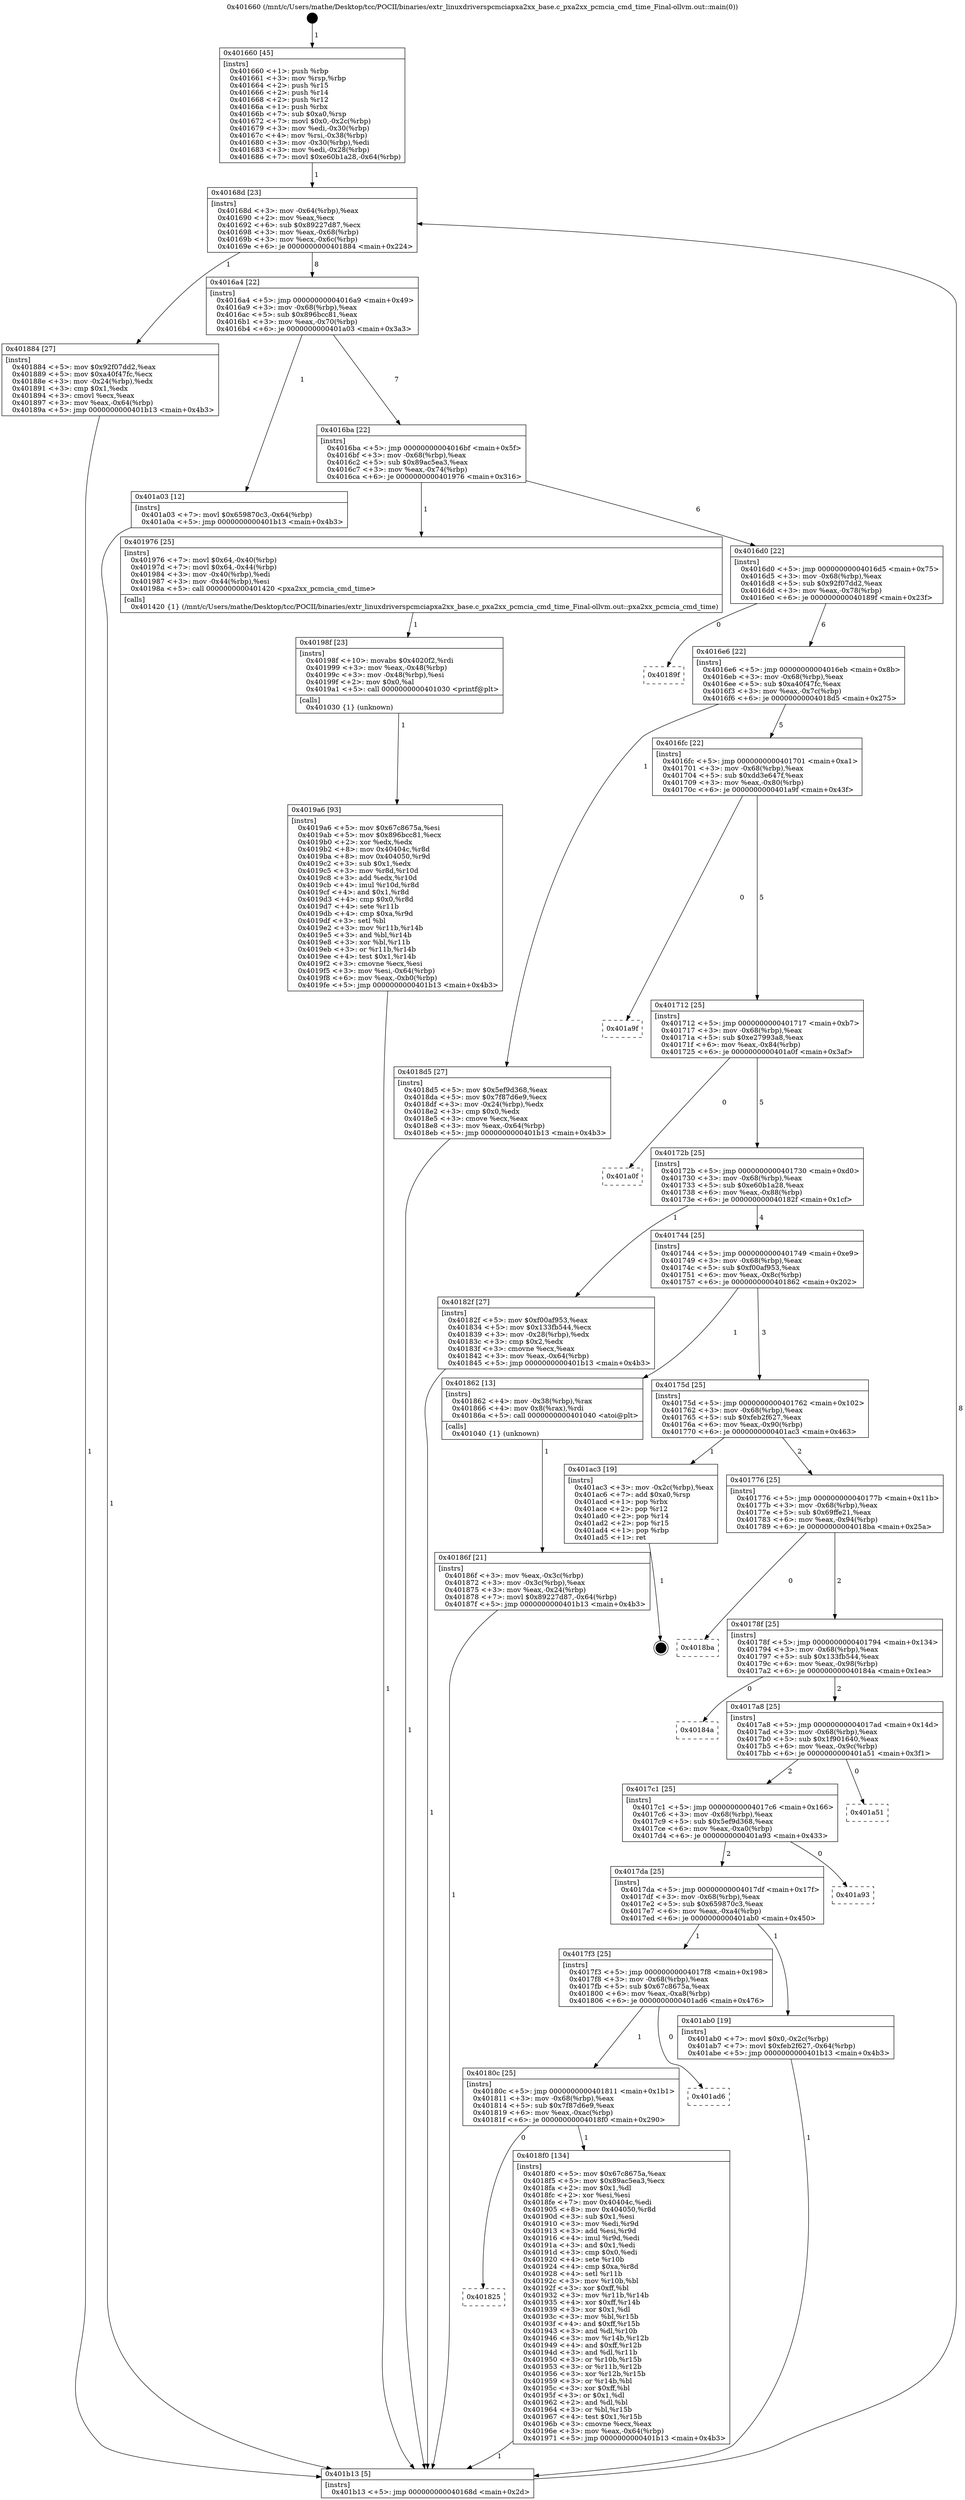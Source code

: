 digraph "0x401660" {
  label = "0x401660 (/mnt/c/Users/mathe/Desktop/tcc/POCII/binaries/extr_linuxdriverspcmciapxa2xx_base.c_pxa2xx_pcmcia_cmd_time_Final-ollvm.out::main(0))"
  labelloc = "t"
  node[shape=record]

  Entry [label="",width=0.3,height=0.3,shape=circle,fillcolor=black,style=filled]
  "0x40168d" [label="{
     0x40168d [23]\l
     | [instrs]\l
     &nbsp;&nbsp;0x40168d \<+3\>: mov -0x64(%rbp),%eax\l
     &nbsp;&nbsp;0x401690 \<+2\>: mov %eax,%ecx\l
     &nbsp;&nbsp;0x401692 \<+6\>: sub $0x89227d87,%ecx\l
     &nbsp;&nbsp;0x401698 \<+3\>: mov %eax,-0x68(%rbp)\l
     &nbsp;&nbsp;0x40169b \<+3\>: mov %ecx,-0x6c(%rbp)\l
     &nbsp;&nbsp;0x40169e \<+6\>: je 0000000000401884 \<main+0x224\>\l
  }"]
  "0x401884" [label="{
     0x401884 [27]\l
     | [instrs]\l
     &nbsp;&nbsp;0x401884 \<+5\>: mov $0x92f07dd2,%eax\l
     &nbsp;&nbsp;0x401889 \<+5\>: mov $0xa40f47fc,%ecx\l
     &nbsp;&nbsp;0x40188e \<+3\>: mov -0x24(%rbp),%edx\l
     &nbsp;&nbsp;0x401891 \<+3\>: cmp $0x1,%edx\l
     &nbsp;&nbsp;0x401894 \<+3\>: cmovl %ecx,%eax\l
     &nbsp;&nbsp;0x401897 \<+3\>: mov %eax,-0x64(%rbp)\l
     &nbsp;&nbsp;0x40189a \<+5\>: jmp 0000000000401b13 \<main+0x4b3\>\l
  }"]
  "0x4016a4" [label="{
     0x4016a4 [22]\l
     | [instrs]\l
     &nbsp;&nbsp;0x4016a4 \<+5\>: jmp 00000000004016a9 \<main+0x49\>\l
     &nbsp;&nbsp;0x4016a9 \<+3\>: mov -0x68(%rbp),%eax\l
     &nbsp;&nbsp;0x4016ac \<+5\>: sub $0x896bcc81,%eax\l
     &nbsp;&nbsp;0x4016b1 \<+3\>: mov %eax,-0x70(%rbp)\l
     &nbsp;&nbsp;0x4016b4 \<+6\>: je 0000000000401a03 \<main+0x3a3\>\l
  }"]
  Exit [label="",width=0.3,height=0.3,shape=circle,fillcolor=black,style=filled,peripheries=2]
  "0x401a03" [label="{
     0x401a03 [12]\l
     | [instrs]\l
     &nbsp;&nbsp;0x401a03 \<+7\>: movl $0x659870c3,-0x64(%rbp)\l
     &nbsp;&nbsp;0x401a0a \<+5\>: jmp 0000000000401b13 \<main+0x4b3\>\l
  }"]
  "0x4016ba" [label="{
     0x4016ba [22]\l
     | [instrs]\l
     &nbsp;&nbsp;0x4016ba \<+5\>: jmp 00000000004016bf \<main+0x5f\>\l
     &nbsp;&nbsp;0x4016bf \<+3\>: mov -0x68(%rbp),%eax\l
     &nbsp;&nbsp;0x4016c2 \<+5\>: sub $0x89ac5ea3,%eax\l
     &nbsp;&nbsp;0x4016c7 \<+3\>: mov %eax,-0x74(%rbp)\l
     &nbsp;&nbsp;0x4016ca \<+6\>: je 0000000000401976 \<main+0x316\>\l
  }"]
  "0x4019a6" [label="{
     0x4019a6 [93]\l
     | [instrs]\l
     &nbsp;&nbsp;0x4019a6 \<+5\>: mov $0x67c8675a,%esi\l
     &nbsp;&nbsp;0x4019ab \<+5\>: mov $0x896bcc81,%ecx\l
     &nbsp;&nbsp;0x4019b0 \<+2\>: xor %edx,%edx\l
     &nbsp;&nbsp;0x4019b2 \<+8\>: mov 0x40404c,%r8d\l
     &nbsp;&nbsp;0x4019ba \<+8\>: mov 0x404050,%r9d\l
     &nbsp;&nbsp;0x4019c2 \<+3\>: sub $0x1,%edx\l
     &nbsp;&nbsp;0x4019c5 \<+3\>: mov %r8d,%r10d\l
     &nbsp;&nbsp;0x4019c8 \<+3\>: add %edx,%r10d\l
     &nbsp;&nbsp;0x4019cb \<+4\>: imul %r10d,%r8d\l
     &nbsp;&nbsp;0x4019cf \<+4\>: and $0x1,%r8d\l
     &nbsp;&nbsp;0x4019d3 \<+4\>: cmp $0x0,%r8d\l
     &nbsp;&nbsp;0x4019d7 \<+4\>: sete %r11b\l
     &nbsp;&nbsp;0x4019db \<+4\>: cmp $0xa,%r9d\l
     &nbsp;&nbsp;0x4019df \<+3\>: setl %bl\l
     &nbsp;&nbsp;0x4019e2 \<+3\>: mov %r11b,%r14b\l
     &nbsp;&nbsp;0x4019e5 \<+3\>: and %bl,%r14b\l
     &nbsp;&nbsp;0x4019e8 \<+3\>: xor %bl,%r11b\l
     &nbsp;&nbsp;0x4019eb \<+3\>: or %r11b,%r14b\l
     &nbsp;&nbsp;0x4019ee \<+4\>: test $0x1,%r14b\l
     &nbsp;&nbsp;0x4019f2 \<+3\>: cmovne %ecx,%esi\l
     &nbsp;&nbsp;0x4019f5 \<+3\>: mov %esi,-0x64(%rbp)\l
     &nbsp;&nbsp;0x4019f8 \<+6\>: mov %eax,-0xb0(%rbp)\l
     &nbsp;&nbsp;0x4019fe \<+5\>: jmp 0000000000401b13 \<main+0x4b3\>\l
  }"]
  "0x401976" [label="{
     0x401976 [25]\l
     | [instrs]\l
     &nbsp;&nbsp;0x401976 \<+7\>: movl $0x64,-0x40(%rbp)\l
     &nbsp;&nbsp;0x40197d \<+7\>: movl $0x64,-0x44(%rbp)\l
     &nbsp;&nbsp;0x401984 \<+3\>: mov -0x40(%rbp),%edi\l
     &nbsp;&nbsp;0x401987 \<+3\>: mov -0x44(%rbp),%esi\l
     &nbsp;&nbsp;0x40198a \<+5\>: call 0000000000401420 \<pxa2xx_pcmcia_cmd_time\>\l
     | [calls]\l
     &nbsp;&nbsp;0x401420 \{1\} (/mnt/c/Users/mathe/Desktop/tcc/POCII/binaries/extr_linuxdriverspcmciapxa2xx_base.c_pxa2xx_pcmcia_cmd_time_Final-ollvm.out::pxa2xx_pcmcia_cmd_time)\l
  }"]
  "0x4016d0" [label="{
     0x4016d0 [22]\l
     | [instrs]\l
     &nbsp;&nbsp;0x4016d0 \<+5\>: jmp 00000000004016d5 \<main+0x75\>\l
     &nbsp;&nbsp;0x4016d5 \<+3\>: mov -0x68(%rbp),%eax\l
     &nbsp;&nbsp;0x4016d8 \<+5\>: sub $0x92f07dd2,%eax\l
     &nbsp;&nbsp;0x4016dd \<+3\>: mov %eax,-0x78(%rbp)\l
     &nbsp;&nbsp;0x4016e0 \<+6\>: je 000000000040189f \<main+0x23f\>\l
  }"]
  "0x40198f" [label="{
     0x40198f [23]\l
     | [instrs]\l
     &nbsp;&nbsp;0x40198f \<+10\>: movabs $0x4020f2,%rdi\l
     &nbsp;&nbsp;0x401999 \<+3\>: mov %eax,-0x48(%rbp)\l
     &nbsp;&nbsp;0x40199c \<+3\>: mov -0x48(%rbp),%esi\l
     &nbsp;&nbsp;0x40199f \<+2\>: mov $0x0,%al\l
     &nbsp;&nbsp;0x4019a1 \<+5\>: call 0000000000401030 \<printf@plt\>\l
     | [calls]\l
     &nbsp;&nbsp;0x401030 \{1\} (unknown)\l
  }"]
  "0x40189f" [label="{
     0x40189f\l
  }", style=dashed]
  "0x4016e6" [label="{
     0x4016e6 [22]\l
     | [instrs]\l
     &nbsp;&nbsp;0x4016e6 \<+5\>: jmp 00000000004016eb \<main+0x8b\>\l
     &nbsp;&nbsp;0x4016eb \<+3\>: mov -0x68(%rbp),%eax\l
     &nbsp;&nbsp;0x4016ee \<+5\>: sub $0xa40f47fc,%eax\l
     &nbsp;&nbsp;0x4016f3 \<+3\>: mov %eax,-0x7c(%rbp)\l
     &nbsp;&nbsp;0x4016f6 \<+6\>: je 00000000004018d5 \<main+0x275\>\l
  }"]
  "0x401825" [label="{
     0x401825\l
  }", style=dashed]
  "0x4018d5" [label="{
     0x4018d5 [27]\l
     | [instrs]\l
     &nbsp;&nbsp;0x4018d5 \<+5\>: mov $0x5ef9d368,%eax\l
     &nbsp;&nbsp;0x4018da \<+5\>: mov $0x7f87d6e9,%ecx\l
     &nbsp;&nbsp;0x4018df \<+3\>: mov -0x24(%rbp),%edx\l
     &nbsp;&nbsp;0x4018e2 \<+3\>: cmp $0x0,%edx\l
     &nbsp;&nbsp;0x4018e5 \<+3\>: cmove %ecx,%eax\l
     &nbsp;&nbsp;0x4018e8 \<+3\>: mov %eax,-0x64(%rbp)\l
     &nbsp;&nbsp;0x4018eb \<+5\>: jmp 0000000000401b13 \<main+0x4b3\>\l
  }"]
  "0x4016fc" [label="{
     0x4016fc [22]\l
     | [instrs]\l
     &nbsp;&nbsp;0x4016fc \<+5\>: jmp 0000000000401701 \<main+0xa1\>\l
     &nbsp;&nbsp;0x401701 \<+3\>: mov -0x68(%rbp),%eax\l
     &nbsp;&nbsp;0x401704 \<+5\>: sub $0xdd3e647f,%eax\l
     &nbsp;&nbsp;0x401709 \<+3\>: mov %eax,-0x80(%rbp)\l
     &nbsp;&nbsp;0x40170c \<+6\>: je 0000000000401a9f \<main+0x43f\>\l
  }"]
  "0x4018f0" [label="{
     0x4018f0 [134]\l
     | [instrs]\l
     &nbsp;&nbsp;0x4018f0 \<+5\>: mov $0x67c8675a,%eax\l
     &nbsp;&nbsp;0x4018f5 \<+5\>: mov $0x89ac5ea3,%ecx\l
     &nbsp;&nbsp;0x4018fa \<+2\>: mov $0x1,%dl\l
     &nbsp;&nbsp;0x4018fc \<+2\>: xor %esi,%esi\l
     &nbsp;&nbsp;0x4018fe \<+7\>: mov 0x40404c,%edi\l
     &nbsp;&nbsp;0x401905 \<+8\>: mov 0x404050,%r8d\l
     &nbsp;&nbsp;0x40190d \<+3\>: sub $0x1,%esi\l
     &nbsp;&nbsp;0x401910 \<+3\>: mov %edi,%r9d\l
     &nbsp;&nbsp;0x401913 \<+3\>: add %esi,%r9d\l
     &nbsp;&nbsp;0x401916 \<+4\>: imul %r9d,%edi\l
     &nbsp;&nbsp;0x40191a \<+3\>: and $0x1,%edi\l
     &nbsp;&nbsp;0x40191d \<+3\>: cmp $0x0,%edi\l
     &nbsp;&nbsp;0x401920 \<+4\>: sete %r10b\l
     &nbsp;&nbsp;0x401924 \<+4\>: cmp $0xa,%r8d\l
     &nbsp;&nbsp;0x401928 \<+4\>: setl %r11b\l
     &nbsp;&nbsp;0x40192c \<+3\>: mov %r10b,%bl\l
     &nbsp;&nbsp;0x40192f \<+3\>: xor $0xff,%bl\l
     &nbsp;&nbsp;0x401932 \<+3\>: mov %r11b,%r14b\l
     &nbsp;&nbsp;0x401935 \<+4\>: xor $0xff,%r14b\l
     &nbsp;&nbsp;0x401939 \<+3\>: xor $0x1,%dl\l
     &nbsp;&nbsp;0x40193c \<+3\>: mov %bl,%r15b\l
     &nbsp;&nbsp;0x40193f \<+4\>: and $0xff,%r15b\l
     &nbsp;&nbsp;0x401943 \<+3\>: and %dl,%r10b\l
     &nbsp;&nbsp;0x401946 \<+3\>: mov %r14b,%r12b\l
     &nbsp;&nbsp;0x401949 \<+4\>: and $0xff,%r12b\l
     &nbsp;&nbsp;0x40194d \<+3\>: and %dl,%r11b\l
     &nbsp;&nbsp;0x401950 \<+3\>: or %r10b,%r15b\l
     &nbsp;&nbsp;0x401953 \<+3\>: or %r11b,%r12b\l
     &nbsp;&nbsp;0x401956 \<+3\>: xor %r12b,%r15b\l
     &nbsp;&nbsp;0x401959 \<+3\>: or %r14b,%bl\l
     &nbsp;&nbsp;0x40195c \<+3\>: xor $0xff,%bl\l
     &nbsp;&nbsp;0x40195f \<+3\>: or $0x1,%dl\l
     &nbsp;&nbsp;0x401962 \<+2\>: and %dl,%bl\l
     &nbsp;&nbsp;0x401964 \<+3\>: or %bl,%r15b\l
     &nbsp;&nbsp;0x401967 \<+4\>: test $0x1,%r15b\l
     &nbsp;&nbsp;0x40196b \<+3\>: cmovne %ecx,%eax\l
     &nbsp;&nbsp;0x40196e \<+3\>: mov %eax,-0x64(%rbp)\l
     &nbsp;&nbsp;0x401971 \<+5\>: jmp 0000000000401b13 \<main+0x4b3\>\l
  }"]
  "0x401a9f" [label="{
     0x401a9f\l
  }", style=dashed]
  "0x401712" [label="{
     0x401712 [25]\l
     | [instrs]\l
     &nbsp;&nbsp;0x401712 \<+5\>: jmp 0000000000401717 \<main+0xb7\>\l
     &nbsp;&nbsp;0x401717 \<+3\>: mov -0x68(%rbp),%eax\l
     &nbsp;&nbsp;0x40171a \<+5\>: sub $0xe27993a8,%eax\l
     &nbsp;&nbsp;0x40171f \<+6\>: mov %eax,-0x84(%rbp)\l
     &nbsp;&nbsp;0x401725 \<+6\>: je 0000000000401a0f \<main+0x3af\>\l
  }"]
  "0x40180c" [label="{
     0x40180c [25]\l
     | [instrs]\l
     &nbsp;&nbsp;0x40180c \<+5\>: jmp 0000000000401811 \<main+0x1b1\>\l
     &nbsp;&nbsp;0x401811 \<+3\>: mov -0x68(%rbp),%eax\l
     &nbsp;&nbsp;0x401814 \<+5\>: sub $0x7f87d6e9,%eax\l
     &nbsp;&nbsp;0x401819 \<+6\>: mov %eax,-0xac(%rbp)\l
     &nbsp;&nbsp;0x40181f \<+6\>: je 00000000004018f0 \<main+0x290\>\l
  }"]
  "0x401a0f" [label="{
     0x401a0f\l
  }", style=dashed]
  "0x40172b" [label="{
     0x40172b [25]\l
     | [instrs]\l
     &nbsp;&nbsp;0x40172b \<+5\>: jmp 0000000000401730 \<main+0xd0\>\l
     &nbsp;&nbsp;0x401730 \<+3\>: mov -0x68(%rbp),%eax\l
     &nbsp;&nbsp;0x401733 \<+5\>: sub $0xe60b1a28,%eax\l
     &nbsp;&nbsp;0x401738 \<+6\>: mov %eax,-0x88(%rbp)\l
     &nbsp;&nbsp;0x40173e \<+6\>: je 000000000040182f \<main+0x1cf\>\l
  }"]
  "0x401ad6" [label="{
     0x401ad6\l
  }", style=dashed]
  "0x40182f" [label="{
     0x40182f [27]\l
     | [instrs]\l
     &nbsp;&nbsp;0x40182f \<+5\>: mov $0xf00af953,%eax\l
     &nbsp;&nbsp;0x401834 \<+5\>: mov $0x133fb544,%ecx\l
     &nbsp;&nbsp;0x401839 \<+3\>: mov -0x28(%rbp),%edx\l
     &nbsp;&nbsp;0x40183c \<+3\>: cmp $0x2,%edx\l
     &nbsp;&nbsp;0x40183f \<+3\>: cmovne %ecx,%eax\l
     &nbsp;&nbsp;0x401842 \<+3\>: mov %eax,-0x64(%rbp)\l
     &nbsp;&nbsp;0x401845 \<+5\>: jmp 0000000000401b13 \<main+0x4b3\>\l
  }"]
  "0x401744" [label="{
     0x401744 [25]\l
     | [instrs]\l
     &nbsp;&nbsp;0x401744 \<+5\>: jmp 0000000000401749 \<main+0xe9\>\l
     &nbsp;&nbsp;0x401749 \<+3\>: mov -0x68(%rbp),%eax\l
     &nbsp;&nbsp;0x40174c \<+5\>: sub $0xf00af953,%eax\l
     &nbsp;&nbsp;0x401751 \<+6\>: mov %eax,-0x8c(%rbp)\l
     &nbsp;&nbsp;0x401757 \<+6\>: je 0000000000401862 \<main+0x202\>\l
  }"]
  "0x401b13" [label="{
     0x401b13 [5]\l
     | [instrs]\l
     &nbsp;&nbsp;0x401b13 \<+5\>: jmp 000000000040168d \<main+0x2d\>\l
  }"]
  "0x401660" [label="{
     0x401660 [45]\l
     | [instrs]\l
     &nbsp;&nbsp;0x401660 \<+1\>: push %rbp\l
     &nbsp;&nbsp;0x401661 \<+3\>: mov %rsp,%rbp\l
     &nbsp;&nbsp;0x401664 \<+2\>: push %r15\l
     &nbsp;&nbsp;0x401666 \<+2\>: push %r14\l
     &nbsp;&nbsp;0x401668 \<+2\>: push %r12\l
     &nbsp;&nbsp;0x40166a \<+1\>: push %rbx\l
     &nbsp;&nbsp;0x40166b \<+7\>: sub $0xa0,%rsp\l
     &nbsp;&nbsp;0x401672 \<+7\>: movl $0x0,-0x2c(%rbp)\l
     &nbsp;&nbsp;0x401679 \<+3\>: mov %edi,-0x30(%rbp)\l
     &nbsp;&nbsp;0x40167c \<+4\>: mov %rsi,-0x38(%rbp)\l
     &nbsp;&nbsp;0x401680 \<+3\>: mov -0x30(%rbp),%edi\l
     &nbsp;&nbsp;0x401683 \<+3\>: mov %edi,-0x28(%rbp)\l
     &nbsp;&nbsp;0x401686 \<+7\>: movl $0xe60b1a28,-0x64(%rbp)\l
  }"]
  "0x4017f3" [label="{
     0x4017f3 [25]\l
     | [instrs]\l
     &nbsp;&nbsp;0x4017f3 \<+5\>: jmp 00000000004017f8 \<main+0x198\>\l
     &nbsp;&nbsp;0x4017f8 \<+3\>: mov -0x68(%rbp),%eax\l
     &nbsp;&nbsp;0x4017fb \<+5\>: sub $0x67c8675a,%eax\l
     &nbsp;&nbsp;0x401800 \<+6\>: mov %eax,-0xa8(%rbp)\l
     &nbsp;&nbsp;0x401806 \<+6\>: je 0000000000401ad6 \<main+0x476\>\l
  }"]
  "0x401862" [label="{
     0x401862 [13]\l
     | [instrs]\l
     &nbsp;&nbsp;0x401862 \<+4\>: mov -0x38(%rbp),%rax\l
     &nbsp;&nbsp;0x401866 \<+4\>: mov 0x8(%rax),%rdi\l
     &nbsp;&nbsp;0x40186a \<+5\>: call 0000000000401040 \<atoi@plt\>\l
     | [calls]\l
     &nbsp;&nbsp;0x401040 \{1\} (unknown)\l
  }"]
  "0x40175d" [label="{
     0x40175d [25]\l
     | [instrs]\l
     &nbsp;&nbsp;0x40175d \<+5\>: jmp 0000000000401762 \<main+0x102\>\l
     &nbsp;&nbsp;0x401762 \<+3\>: mov -0x68(%rbp),%eax\l
     &nbsp;&nbsp;0x401765 \<+5\>: sub $0xfeb2f627,%eax\l
     &nbsp;&nbsp;0x40176a \<+6\>: mov %eax,-0x90(%rbp)\l
     &nbsp;&nbsp;0x401770 \<+6\>: je 0000000000401ac3 \<main+0x463\>\l
  }"]
  "0x40186f" [label="{
     0x40186f [21]\l
     | [instrs]\l
     &nbsp;&nbsp;0x40186f \<+3\>: mov %eax,-0x3c(%rbp)\l
     &nbsp;&nbsp;0x401872 \<+3\>: mov -0x3c(%rbp),%eax\l
     &nbsp;&nbsp;0x401875 \<+3\>: mov %eax,-0x24(%rbp)\l
     &nbsp;&nbsp;0x401878 \<+7\>: movl $0x89227d87,-0x64(%rbp)\l
     &nbsp;&nbsp;0x40187f \<+5\>: jmp 0000000000401b13 \<main+0x4b3\>\l
  }"]
  "0x401ab0" [label="{
     0x401ab0 [19]\l
     | [instrs]\l
     &nbsp;&nbsp;0x401ab0 \<+7\>: movl $0x0,-0x2c(%rbp)\l
     &nbsp;&nbsp;0x401ab7 \<+7\>: movl $0xfeb2f627,-0x64(%rbp)\l
     &nbsp;&nbsp;0x401abe \<+5\>: jmp 0000000000401b13 \<main+0x4b3\>\l
  }"]
  "0x401ac3" [label="{
     0x401ac3 [19]\l
     | [instrs]\l
     &nbsp;&nbsp;0x401ac3 \<+3\>: mov -0x2c(%rbp),%eax\l
     &nbsp;&nbsp;0x401ac6 \<+7\>: add $0xa0,%rsp\l
     &nbsp;&nbsp;0x401acd \<+1\>: pop %rbx\l
     &nbsp;&nbsp;0x401ace \<+2\>: pop %r12\l
     &nbsp;&nbsp;0x401ad0 \<+2\>: pop %r14\l
     &nbsp;&nbsp;0x401ad2 \<+2\>: pop %r15\l
     &nbsp;&nbsp;0x401ad4 \<+1\>: pop %rbp\l
     &nbsp;&nbsp;0x401ad5 \<+1\>: ret\l
  }"]
  "0x401776" [label="{
     0x401776 [25]\l
     | [instrs]\l
     &nbsp;&nbsp;0x401776 \<+5\>: jmp 000000000040177b \<main+0x11b\>\l
     &nbsp;&nbsp;0x40177b \<+3\>: mov -0x68(%rbp),%eax\l
     &nbsp;&nbsp;0x40177e \<+5\>: sub $0x69ffe21,%eax\l
     &nbsp;&nbsp;0x401783 \<+6\>: mov %eax,-0x94(%rbp)\l
     &nbsp;&nbsp;0x401789 \<+6\>: je 00000000004018ba \<main+0x25a\>\l
  }"]
  "0x4017da" [label="{
     0x4017da [25]\l
     | [instrs]\l
     &nbsp;&nbsp;0x4017da \<+5\>: jmp 00000000004017df \<main+0x17f\>\l
     &nbsp;&nbsp;0x4017df \<+3\>: mov -0x68(%rbp),%eax\l
     &nbsp;&nbsp;0x4017e2 \<+5\>: sub $0x659870c3,%eax\l
     &nbsp;&nbsp;0x4017e7 \<+6\>: mov %eax,-0xa4(%rbp)\l
     &nbsp;&nbsp;0x4017ed \<+6\>: je 0000000000401ab0 \<main+0x450\>\l
  }"]
  "0x4018ba" [label="{
     0x4018ba\l
  }", style=dashed]
  "0x40178f" [label="{
     0x40178f [25]\l
     | [instrs]\l
     &nbsp;&nbsp;0x40178f \<+5\>: jmp 0000000000401794 \<main+0x134\>\l
     &nbsp;&nbsp;0x401794 \<+3\>: mov -0x68(%rbp),%eax\l
     &nbsp;&nbsp;0x401797 \<+5\>: sub $0x133fb544,%eax\l
     &nbsp;&nbsp;0x40179c \<+6\>: mov %eax,-0x98(%rbp)\l
     &nbsp;&nbsp;0x4017a2 \<+6\>: je 000000000040184a \<main+0x1ea\>\l
  }"]
  "0x401a93" [label="{
     0x401a93\l
  }", style=dashed]
  "0x40184a" [label="{
     0x40184a\l
  }", style=dashed]
  "0x4017a8" [label="{
     0x4017a8 [25]\l
     | [instrs]\l
     &nbsp;&nbsp;0x4017a8 \<+5\>: jmp 00000000004017ad \<main+0x14d\>\l
     &nbsp;&nbsp;0x4017ad \<+3\>: mov -0x68(%rbp),%eax\l
     &nbsp;&nbsp;0x4017b0 \<+5\>: sub $0x1f901640,%eax\l
     &nbsp;&nbsp;0x4017b5 \<+6\>: mov %eax,-0x9c(%rbp)\l
     &nbsp;&nbsp;0x4017bb \<+6\>: je 0000000000401a51 \<main+0x3f1\>\l
  }"]
  "0x4017c1" [label="{
     0x4017c1 [25]\l
     | [instrs]\l
     &nbsp;&nbsp;0x4017c1 \<+5\>: jmp 00000000004017c6 \<main+0x166\>\l
     &nbsp;&nbsp;0x4017c6 \<+3\>: mov -0x68(%rbp),%eax\l
     &nbsp;&nbsp;0x4017c9 \<+5\>: sub $0x5ef9d368,%eax\l
     &nbsp;&nbsp;0x4017ce \<+6\>: mov %eax,-0xa0(%rbp)\l
     &nbsp;&nbsp;0x4017d4 \<+6\>: je 0000000000401a93 \<main+0x433\>\l
  }"]
  "0x401a51" [label="{
     0x401a51\l
  }", style=dashed]
  Entry -> "0x401660" [label=" 1"]
  "0x40168d" -> "0x401884" [label=" 1"]
  "0x40168d" -> "0x4016a4" [label=" 8"]
  "0x401ac3" -> Exit [label=" 1"]
  "0x4016a4" -> "0x401a03" [label=" 1"]
  "0x4016a4" -> "0x4016ba" [label=" 7"]
  "0x401ab0" -> "0x401b13" [label=" 1"]
  "0x4016ba" -> "0x401976" [label=" 1"]
  "0x4016ba" -> "0x4016d0" [label=" 6"]
  "0x401a03" -> "0x401b13" [label=" 1"]
  "0x4016d0" -> "0x40189f" [label=" 0"]
  "0x4016d0" -> "0x4016e6" [label=" 6"]
  "0x4019a6" -> "0x401b13" [label=" 1"]
  "0x4016e6" -> "0x4018d5" [label=" 1"]
  "0x4016e6" -> "0x4016fc" [label=" 5"]
  "0x40198f" -> "0x4019a6" [label=" 1"]
  "0x4016fc" -> "0x401a9f" [label=" 0"]
  "0x4016fc" -> "0x401712" [label=" 5"]
  "0x401976" -> "0x40198f" [label=" 1"]
  "0x401712" -> "0x401a0f" [label=" 0"]
  "0x401712" -> "0x40172b" [label=" 5"]
  "0x40180c" -> "0x401825" [label=" 0"]
  "0x40172b" -> "0x40182f" [label=" 1"]
  "0x40172b" -> "0x401744" [label=" 4"]
  "0x40182f" -> "0x401b13" [label=" 1"]
  "0x401660" -> "0x40168d" [label=" 1"]
  "0x401b13" -> "0x40168d" [label=" 8"]
  "0x40180c" -> "0x4018f0" [label=" 1"]
  "0x401744" -> "0x401862" [label=" 1"]
  "0x401744" -> "0x40175d" [label=" 3"]
  "0x401862" -> "0x40186f" [label=" 1"]
  "0x40186f" -> "0x401b13" [label=" 1"]
  "0x401884" -> "0x401b13" [label=" 1"]
  "0x4018d5" -> "0x401b13" [label=" 1"]
  "0x4017f3" -> "0x40180c" [label=" 1"]
  "0x40175d" -> "0x401ac3" [label=" 1"]
  "0x40175d" -> "0x401776" [label=" 2"]
  "0x4017f3" -> "0x401ad6" [label=" 0"]
  "0x401776" -> "0x4018ba" [label=" 0"]
  "0x401776" -> "0x40178f" [label=" 2"]
  "0x4017da" -> "0x4017f3" [label=" 1"]
  "0x40178f" -> "0x40184a" [label=" 0"]
  "0x40178f" -> "0x4017a8" [label=" 2"]
  "0x4017da" -> "0x401ab0" [label=" 1"]
  "0x4017a8" -> "0x401a51" [label=" 0"]
  "0x4017a8" -> "0x4017c1" [label=" 2"]
  "0x4018f0" -> "0x401b13" [label=" 1"]
  "0x4017c1" -> "0x401a93" [label=" 0"]
  "0x4017c1" -> "0x4017da" [label=" 2"]
}
